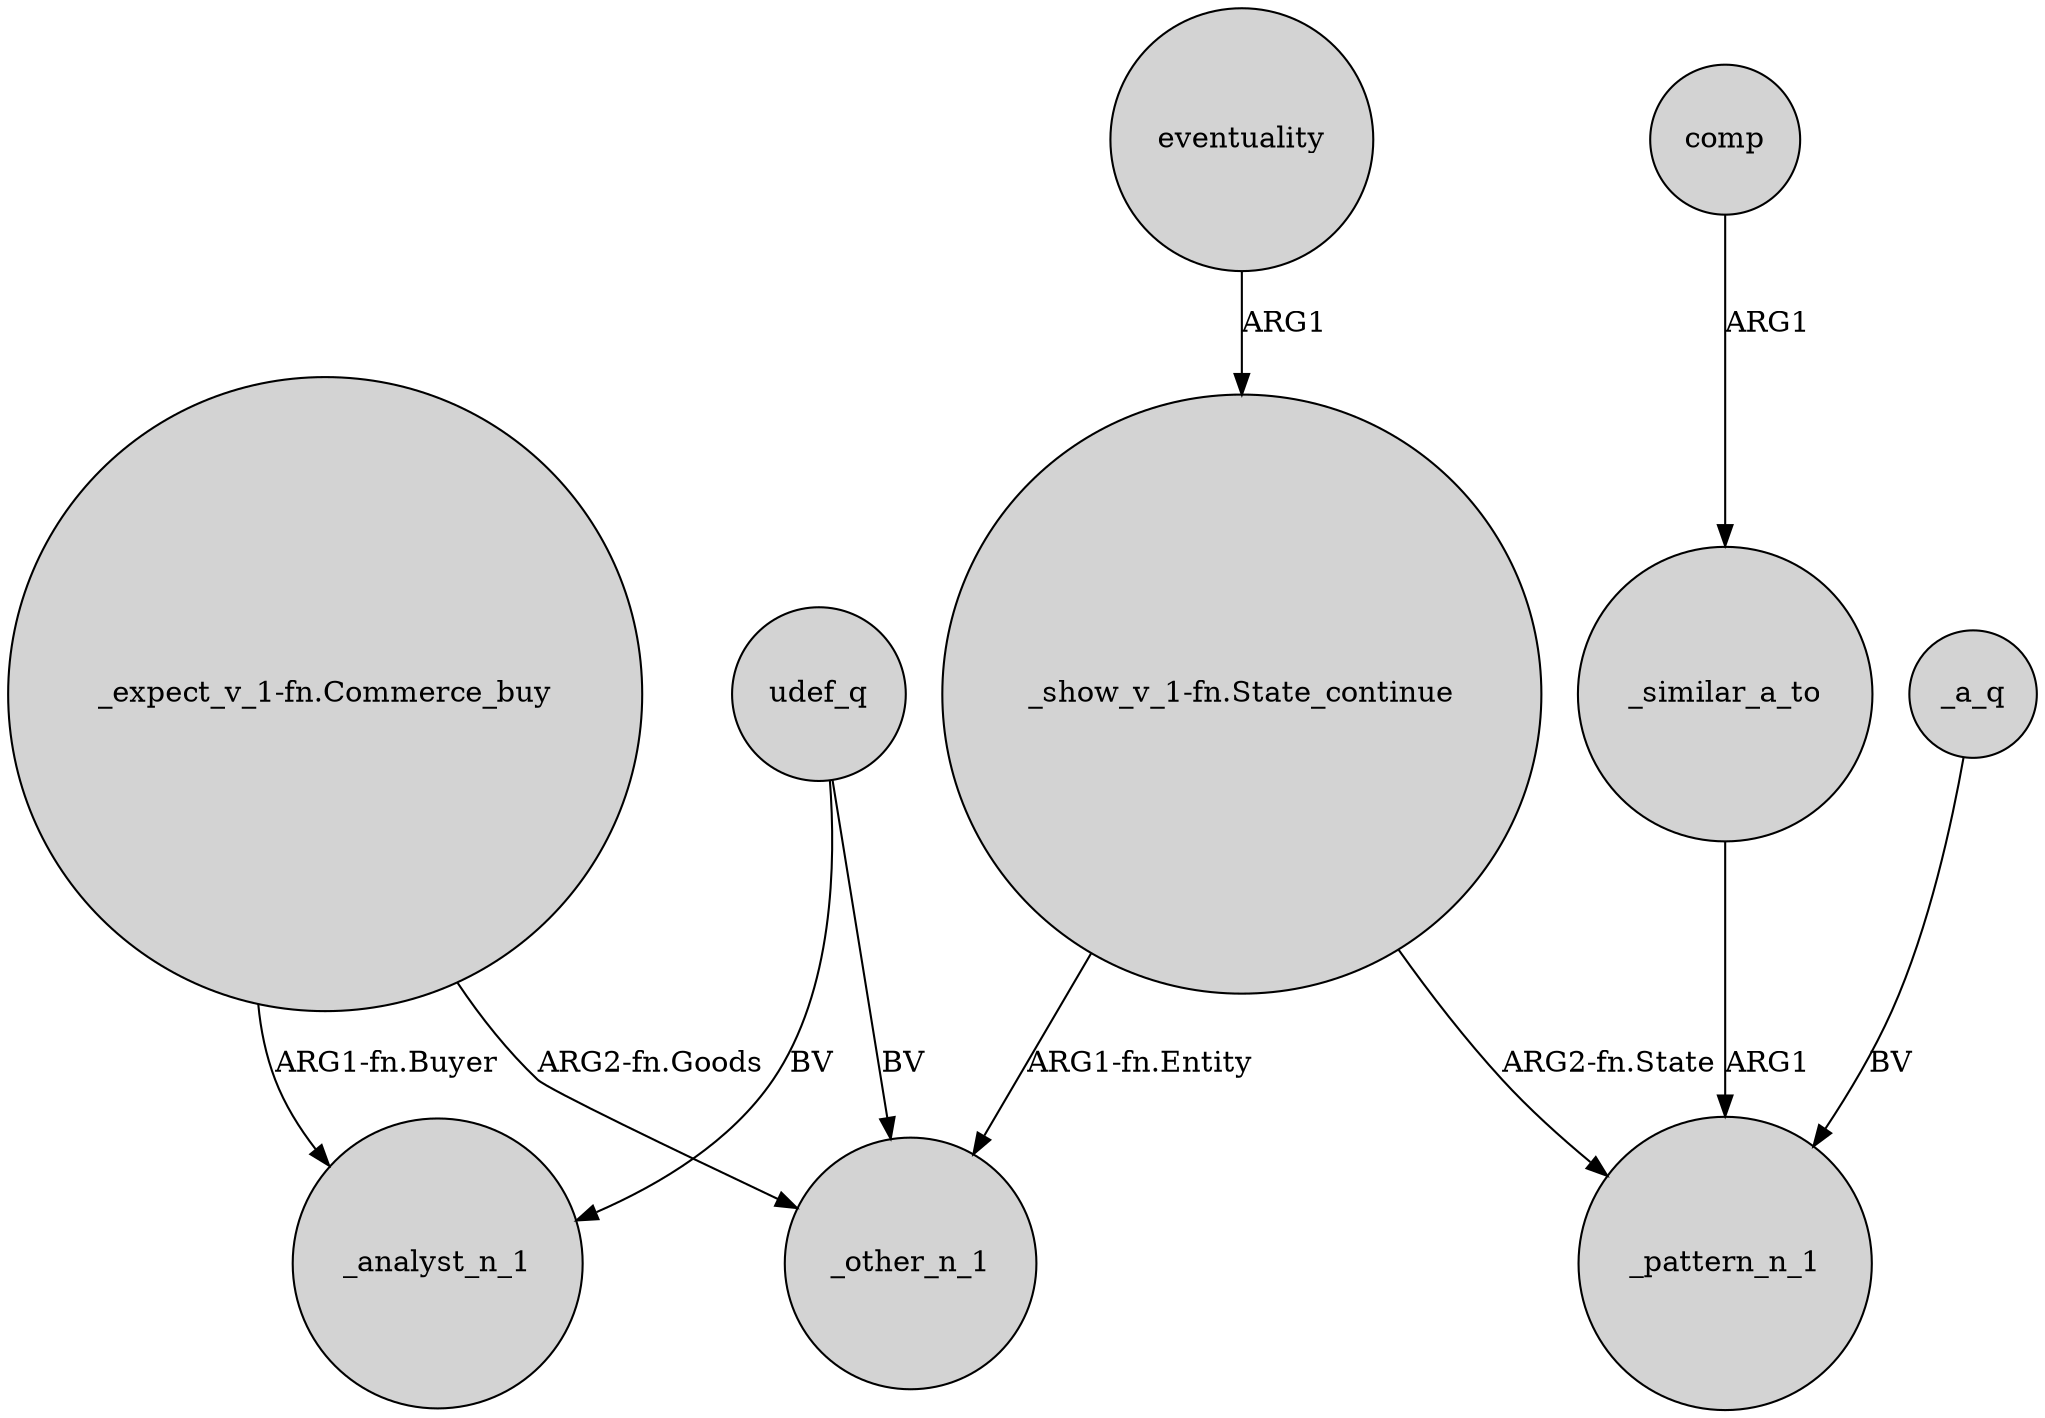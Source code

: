 digraph {
	node [shape=circle style=filled]
	"_show_v_1-fn.State_continue" -> _other_n_1 [label="ARG1-fn.Entity"]
	_similar_a_to -> _pattern_n_1 [label=ARG1]
	udef_q -> _other_n_1 [label=BV]
	"_expect_v_1-fn.Commerce_buy" -> _analyst_n_1 [label="ARG1-fn.Buyer"]
	"_expect_v_1-fn.Commerce_buy" -> _other_n_1 [label="ARG2-fn.Goods"]
	udef_q -> _analyst_n_1 [label=BV]
	eventuality -> "_show_v_1-fn.State_continue" [label=ARG1]
	_a_q -> _pattern_n_1 [label=BV]
	comp -> _similar_a_to [label=ARG1]
	"_show_v_1-fn.State_continue" -> _pattern_n_1 [label="ARG2-fn.State"]
}
